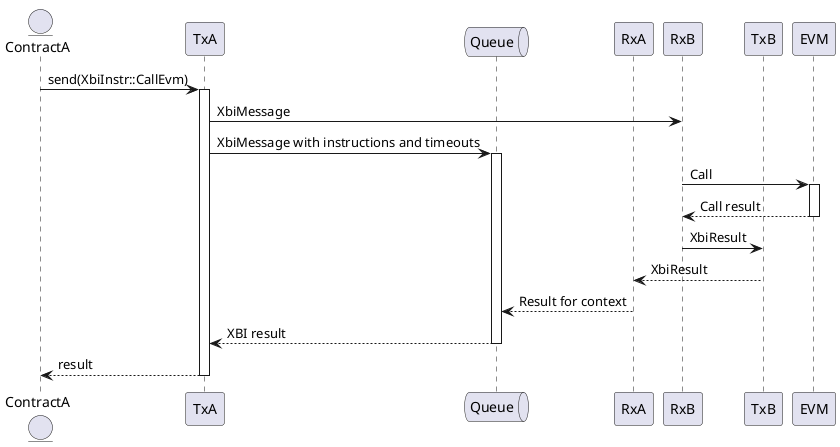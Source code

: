 @startuml Synchronous send Parachain A -> Parachain B
entity ContractA
participant TxA
queue Queue
participant RxA
participant RxB
participant TxB
participant EVM

ContractA -> TxA: send(XbiInstr::CallEvm)
activate TxA
TxA -> RxB: XbiMessage
TxA -> Queue: XbiMessage with instructions and timeouts
activate Queue

RxB -> EVM: Call
activate EVM
return Call result

RxB -> TxB: XbiResult
TxB --> RxA: XbiResult
RxA --> Queue: Result for context
return XBI result
return result
@enduml